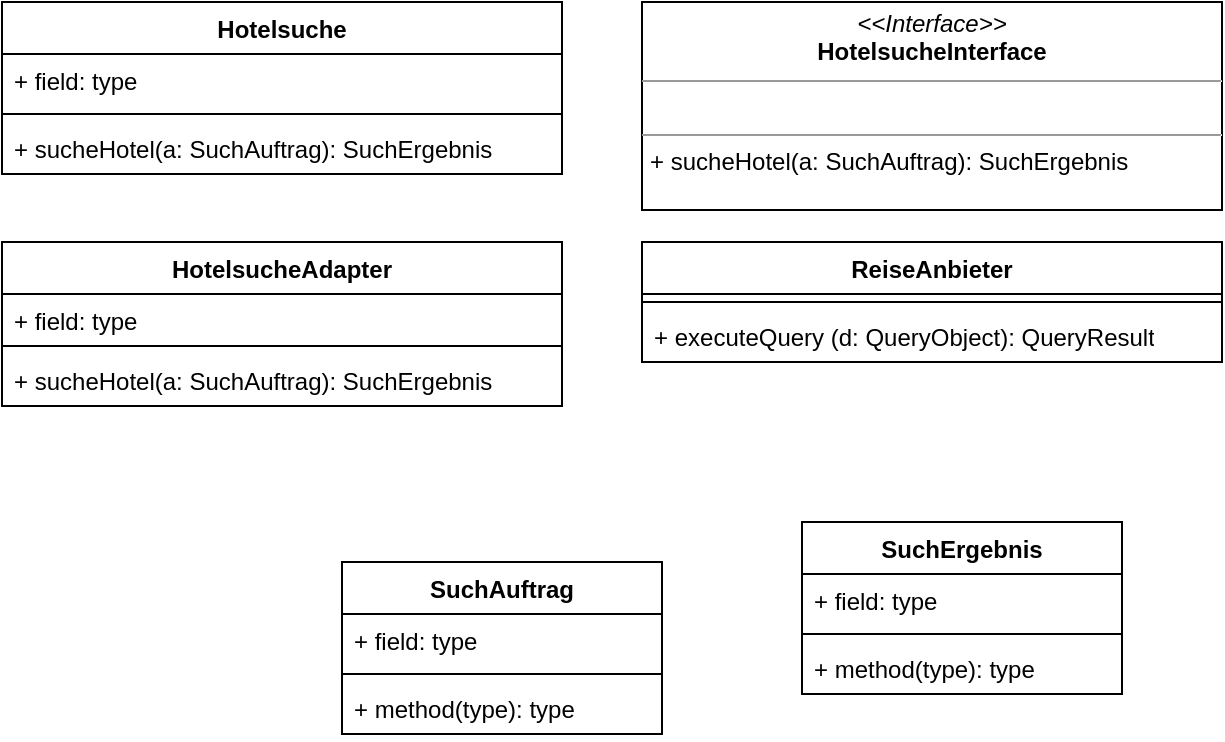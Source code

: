 <mxfile version="22.1.17" type="github">
  <diagram name="Seite-1" id="ULfEtaH9g-QaJSUvBMsT">
    <mxGraphModel dx="836" dy="469" grid="1" gridSize="10" guides="1" tooltips="1" connect="1" arrows="1" fold="1" page="1" pageScale="1" pageWidth="827" pageHeight="1169" math="0" shadow="0">
      <root>
        <mxCell id="0" />
        <mxCell id="1" parent="0" />
        <mxCell id="NUvROa_gXDPw505vg4XF-1" value="Hotelsuche" style="swimlane;fontStyle=1;align=center;verticalAlign=top;childLayout=stackLayout;horizontal=1;startSize=26;horizontalStack=0;resizeParent=1;resizeParentMax=0;resizeLast=0;collapsible=1;marginBottom=0;whiteSpace=wrap;html=1;" vertex="1" parent="1">
          <mxGeometry x="120" y="160" width="280" height="86" as="geometry" />
        </mxCell>
        <mxCell id="NUvROa_gXDPw505vg4XF-2" value="+ field: type" style="text;strokeColor=none;fillColor=none;align=left;verticalAlign=top;spacingLeft=4;spacingRight=4;overflow=hidden;rotatable=0;points=[[0,0.5],[1,0.5]];portConstraint=eastwest;whiteSpace=wrap;html=1;" vertex="1" parent="NUvROa_gXDPw505vg4XF-1">
          <mxGeometry y="26" width="280" height="26" as="geometry" />
        </mxCell>
        <mxCell id="NUvROa_gXDPw505vg4XF-3" value="" style="line;strokeWidth=1;fillColor=none;align=left;verticalAlign=middle;spacingTop=-1;spacingLeft=3;spacingRight=3;rotatable=0;labelPosition=right;points=[];portConstraint=eastwest;strokeColor=inherit;" vertex="1" parent="NUvROa_gXDPw505vg4XF-1">
          <mxGeometry y="52" width="280" height="8" as="geometry" />
        </mxCell>
        <mxCell id="NUvROa_gXDPw505vg4XF-4" value="+ sucheHotel(a: SuchAuftrag): SuchErgebnis&amp;nbsp;" style="text;strokeColor=none;fillColor=none;align=left;verticalAlign=top;spacingLeft=4;spacingRight=4;overflow=hidden;rotatable=0;points=[[0,0.5],[1,0.5]];portConstraint=eastwest;whiteSpace=wrap;html=1;" vertex="1" parent="NUvROa_gXDPw505vg4XF-1">
          <mxGeometry y="60" width="280" height="26" as="geometry" />
        </mxCell>
        <mxCell id="NUvROa_gXDPw505vg4XF-5" value="ReiseAnbieter" style="swimlane;fontStyle=1;align=center;verticalAlign=top;childLayout=stackLayout;horizontal=1;startSize=26;horizontalStack=0;resizeParent=1;resizeParentMax=0;resizeLast=0;collapsible=1;marginBottom=0;whiteSpace=wrap;html=1;" vertex="1" parent="1">
          <mxGeometry x="440" y="280" width="290" height="60" as="geometry" />
        </mxCell>
        <mxCell id="NUvROa_gXDPw505vg4XF-7" value="" style="line;strokeWidth=1;fillColor=none;align=left;verticalAlign=middle;spacingTop=-1;spacingLeft=3;spacingRight=3;rotatable=0;labelPosition=right;points=[];portConstraint=eastwest;strokeColor=inherit;" vertex="1" parent="NUvROa_gXDPw505vg4XF-5">
          <mxGeometry y="26" width="290" height="8" as="geometry" />
        </mxCell>
        <mxCell id="NUvROa_gXDPw505vg4XF-8" value="+ executeQuery (d: QueryObject): QueryResult" style="text;strokeColor=none;fillColor=none;align=left;verticalAlign=top;spacingLeft=4;spacingRight=4;overflow=hidden;rotatable=0;points=[[0,0.5],[1,0.5]];portConstraint=eastwest;whiteSpace=wrap;html=1;" vertex="1" parent="NUvROa_gXDPw505vg4XF-5">
          <mxGeometry y="34" width="290" height="26" as="geometry" />
        </mxCell>
        <mxCell id="NUvROa_gXDPw505vg4XF-9" value="HotelsucheAdapter" style="swimlane;fontStyle=1;align=center;verticalAlign=top;childLayout=stackLayout;horizontal=1;startSize=26;horizontalStack=0;resizeParent=1;resizeParentMax=0;resizeLast=0;collapsible=1;marginBottom=0;whiteSpace=wrap;html=1;" vertex="1" parent="1">
          <mxGeometry x="120" y="280" width="280" height="82" as="geometry" />
        </mxCell>
        <mxCell id="NUvROa_gXDPw505vg4XF-10" value="+ field: type" style="text;strokeColor=none;fillColor=none;align=left;verticalAlign=top;spacingLeft=4;spacingRight=4;overflow=hidden;rotatable=0;points=[[0,0.5],[1,0.5]];portConstraint=eastwest;whiteSpace=wrap;html=1;" vertex="1" parent="NUvROa_gXDPw505vg4XF-9">
          <mxGeometry y="26" width="280" height="22" as="geometry" />
        </mxCell>
        <mxCell id="NUvROa_gXDPw505vg4XF-11" value="" style="line;strokeWidth=1;fillColor=none;align=left;verticalAlign=middle;spacingTop=-1;spacingLeft=3;spacingRight=3;rotatable=0;labelPosition=right;points=[];portConstraint=eastwest;strokeColor=inherit;" vertex="1" parent="NUvROa_gXDPw505vg4XF-9">
          <mxGeometry y="48" width="280" height="8" as="geometry" />
        </mxCell>
        <mxCell id="NUvROa_gXDPw505vg4XF-12" value="+ sucheHotel(a: SuchAuftrag): SuchErgebnis" style="text;strokeColor=none;fillColor=none;align=left;verticalAlign=top;spacingLeft=4;spacingRight=4;overflow=hidden;rotatable=0;points=[[0,0.5],[1,0.5]];portConstraint=eastwest;whiteSpace=wrap;html=1;" vertex="1" parent="NUvROa_gXDPw505vg4XF-9">
          <mxGeometry y="56" width="280" height="26" as="geometry" />
        </mxCell>
        <mxCell id="NUvROa_gXDPw505vg4XF-13" value="&lt;p style=&quot;margin:0px;margin-top:4px;text-align:center;&quot;&gt;&lt;i&gt;&amp;lt;&amp;lt;Interface&amp;gt;&amp;gt;&lt;/i&gt;&lt;br&gt;&lt;b&gt;HotelsucheInterface&lt;/b&gt;&lt;/p&gt;&lt;hr size=&quot;1&quot;&gt;&lt;p style=&quot;margin:0px;margin-left:4px;&quot;&gt;&lt;br&gt;&lt;/p&gt;&lt;hr size=&quot;1&quot;&gt;&lt;p style=&quot;margin:0px;margin-left:4px;&quot;&gt;+ sucheHotel(a: SuchAuftrag): SuchErgebnis&lt;/p&gt;" style="verticalAlign=top;align=left;overflow=fill;fontSize=12;fontFamily=Helvetica;html=1;whiteSpace=wrap;" vertex="1" parent="1">
          <mxGeometry x="440" y="160" width="290" height="104" as="geometry" />
        </mxCell>
        <mxCell id="NUvROa_gXDPw505vg4XF-14" value="SuchAuftrag" style="swimlane;fontStyle=1;align=center;verticalAlign=top;childLayout=stackLayout;horizontal=1;startSize=26;horizontalStack=0;resizeParent=1;resizeParentMax=0;resizeLast=0;collapsible=1;marginBottom=0;whiteSpace=wrap;html=1;" vertex="1" parent="1">
          <mxGeometry x="290" y="440" width="160" height="86" as="geometry" />
        </mxCell>
        <mxCell id="NUvROa_gXDPw505vg4XF-15" value="+ field: type" style="text;strokeColor=none;fillColor=none;align=left;verticalAlign=top;spacingLeft=4;spacingRight=4;overflow=hidden;rotatable=0;points=[[0,0.5],[1,0.5]];portConstraint=eastwest;whiteSpace=wrap;html=1;" vertex="1" parent="NUvROa_gXDPw505vg4XF-14">
          <mxGeometry y="26" width="160" height="26" as="geometry" />
        </mxCell>
        <mxCell id="NUvROa_gXDPw505vg4XF-16" value="" style="line;strokeWidth=1;fillColor=none;align=left;verticalAlign=middle;spacingTop=-1;spacingLeft=3;spacingRight=3;rotatable=0;labelPosition=right;points=[];portConstraint=eastwest;strokeColor=inherit;" vertex="1" parent="NUvROa_gXDPw505vg4XF-14">
          <mxGeometry y="52" width="160" height="8" as="geometry" />
        </mxCell>
        <mxCell id="NUvROa_gXDPw505vg4XF-17" value="+ method(type): type" style="text;strokeColor=none;fillColor=none;align=left;verticalAlign=top;spacingLeft=4;spacingRight=4;overflow=hidden;rotatable=0;points=[[0,0.5],[1,0.5]];portConstraint=eastwest;whiteSpace=wrap;html=1;" vertex="1" parent="NUvROa_gXDPw505vg4XF-14">
          <mxGeometry y="60" width="160" height="26" as="geometry" />
        </mxCell>
        <mxCell id="NUvROa_gXDPw505vg4XF-18" value="SuchErgebnis" style="swimlane;fontStyle=1;align=center;verticalAlign=top;childLayout=stackLayout;horizontal=1;startSize=26;horizontalStack=0;resizeParent=1;resizeParentMax=0;resizeLast=0;collapsible=1;marginBottom=0;whiteSpace=wrap;html=1;" vertex="1" parent="1">
          <mxGeometry x="520" y="420" width="160" height="86" as="geometry" />
        </mxCell>
        <mxCell id="NUvROa_gXDPw505vg4XF-19" value="+ field: type" style="text;strokeColor=none;fillColor=none;align=left;verticalAlign=top;spacingLeft=4;spacingRight=4;overflow=hidden;rotatable=0;points=[[0,0.5],[1,0.5]];portConstraint=eastwest;whiteSpace=wrap;html=1;" vertex="1" parent="NUvROa_gXDPw505vg4XF-18">
          <mxGeometry y="26" width="160" height="26" as="geometry" />
        </mxCell>
        <mxCell id="NUvROa_gXDPw505vg4XF-20" value="" style="line;strokeWidth=1;fillColor=none;align=left;verticalAlign=middle;spacingTop=-1;spacingLeft=3;spacingRight=3;rotatable=0;labelPosition=right;points=[];portConstraint=eastwest;strokeColor=inherit;" vertex="1" parent="NUvROa_gXDPw505vg4XF-18">
          <mxGeometry y="52" width="160" height="8" as="geometry" />
        </mxCell>
        <mxCell id="NUvROa_gXDPw505vg4XF-21" value="+ method(type): type" style="text;strokeColor=none;fillColor=none;align=left;verticalAlign=top;spacingLeft=4;spacingRight=4;overflow=hidden;rotatable=0;points=[[0,0.5],[1,0.5]];portConstraint=eastwest;whiteSpace=wrap;html=1;" vertex="1" parent="NUvROa_gXDPw505vg4XF-18">
          <mxGeometry y="60" width="160" height="26" as="geometry" />
        </mxCell>
      </root>
    </mxGraphModel>
  </diagram>
</mxfile>
